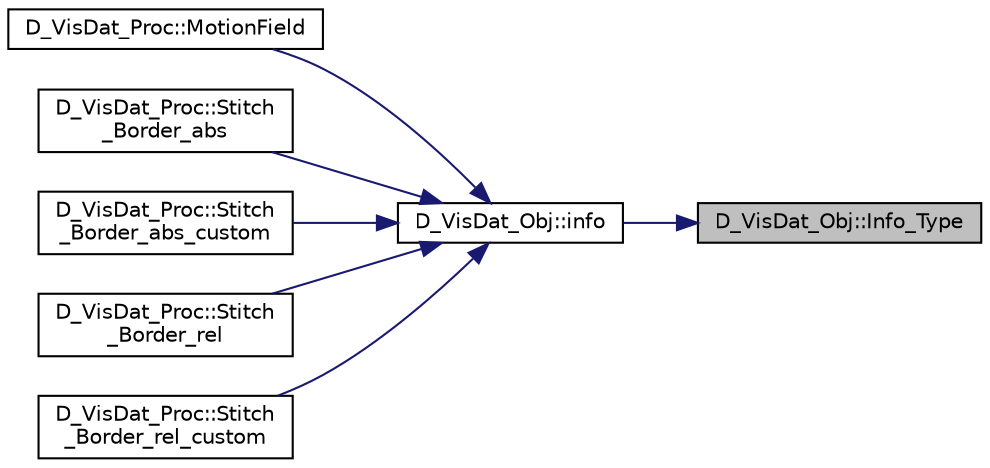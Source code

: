digraph "D_VisDat_Obj::Info_Type"
{
 // LATEX_PDF_SIZE
  edge [fontname="Helvetica",fontsize="10",labelfontname="Helvetica",labelfontsize="10"];
  node [fontname="Helvetica",fontsize="10",shape=record];
  rankdir="RL";
  Node1 [label="D_VisDat_Obj::Info_Type",height=0.2,width=0.4,color="black", fillcolor="grey75", style="filled", fontcolor="black",tooltip=" "];
  Node1 -> Node2 [dir="back",color="midnightblue",fontsize="10",style="solid",fontname="Helvetica"];
  Node2 [label="D_VisDat_Obj::info",height=0.2,width=0.4,color="black", fillcolor="white", style="filled",URL="$class_d___vis_dat___obj.html#a01a4349772351925aee3695ef511883b",tooltip=" "];
  Node2 -> Node3 [dir="back",color="midnightblue",fontsize="10",style="solid",fontname="Helvetica"];
  Node3 [label="D_VisDat_Proc::MotionField",height=0.2,width=0.4,color="black", fillcolor="white", style="filled",URL="$class_d___vis_dat___proc.html#ac04338e235835340bbf40a8dbf961f03",tooltip=" "];
  Node2 -> Node4 [dir="back",color="midnightblue",fontsize="10",style="solid",fontname="Helvetica"];
  Node4 [label="D_VisDat_Proc::Stitch\l_Border_abs",height=0.2,width=0.4,color="black", fillcolor="white", style="filled",URL="$class_d___vis_dat___proc.html#a9a4b7f04d049dc9148fbb0db73c443f4",tooltip=" "];
  Node2 -> Node5 [dir="back",color="midnightblue",fontsize="10",style="solid",fontname="Helvetica"];
  Node5 [label="D_VisDat_Proc::Stitch\l_Border_abs_custom",height=0.2,width=0.4,color="black", fillcolor="white", style="filled",URL="$class_d___vis_dat___proc.html#aeaa77fb73c685004e8a7114c5458fda6",tooltip=" "];
  Node2 -> Node6 [dir="back",color="midnightblue",fontsize="10",style="solid",fontname="Helvetica"];
  Node6 [label="D_VisDat_Proc::Stitch\l_Border_rel",height=0.2,width=0.4,color="black", fillcolor="white", style="filled",URL="$class_d___vis_dat___proc.html#a6aa06e70a13a5514050b6a4d47514c03",tooltip=" "];
  Node2 -> Node7 [dir="back",color="midnightblue",fontsize="10",style="solid",fontname="Helvetica"];
  Node7 [label="D_VisDat_Proc::Stitch\l_Border_rel_custom",height=0.2,width=0.4,color="black", fillcolor="white", style="filled",URL="$class_d___vis_dat___proc.html#a1bd673dadbbca90ace5df193b495d0f3",tooltip=" "];
}
